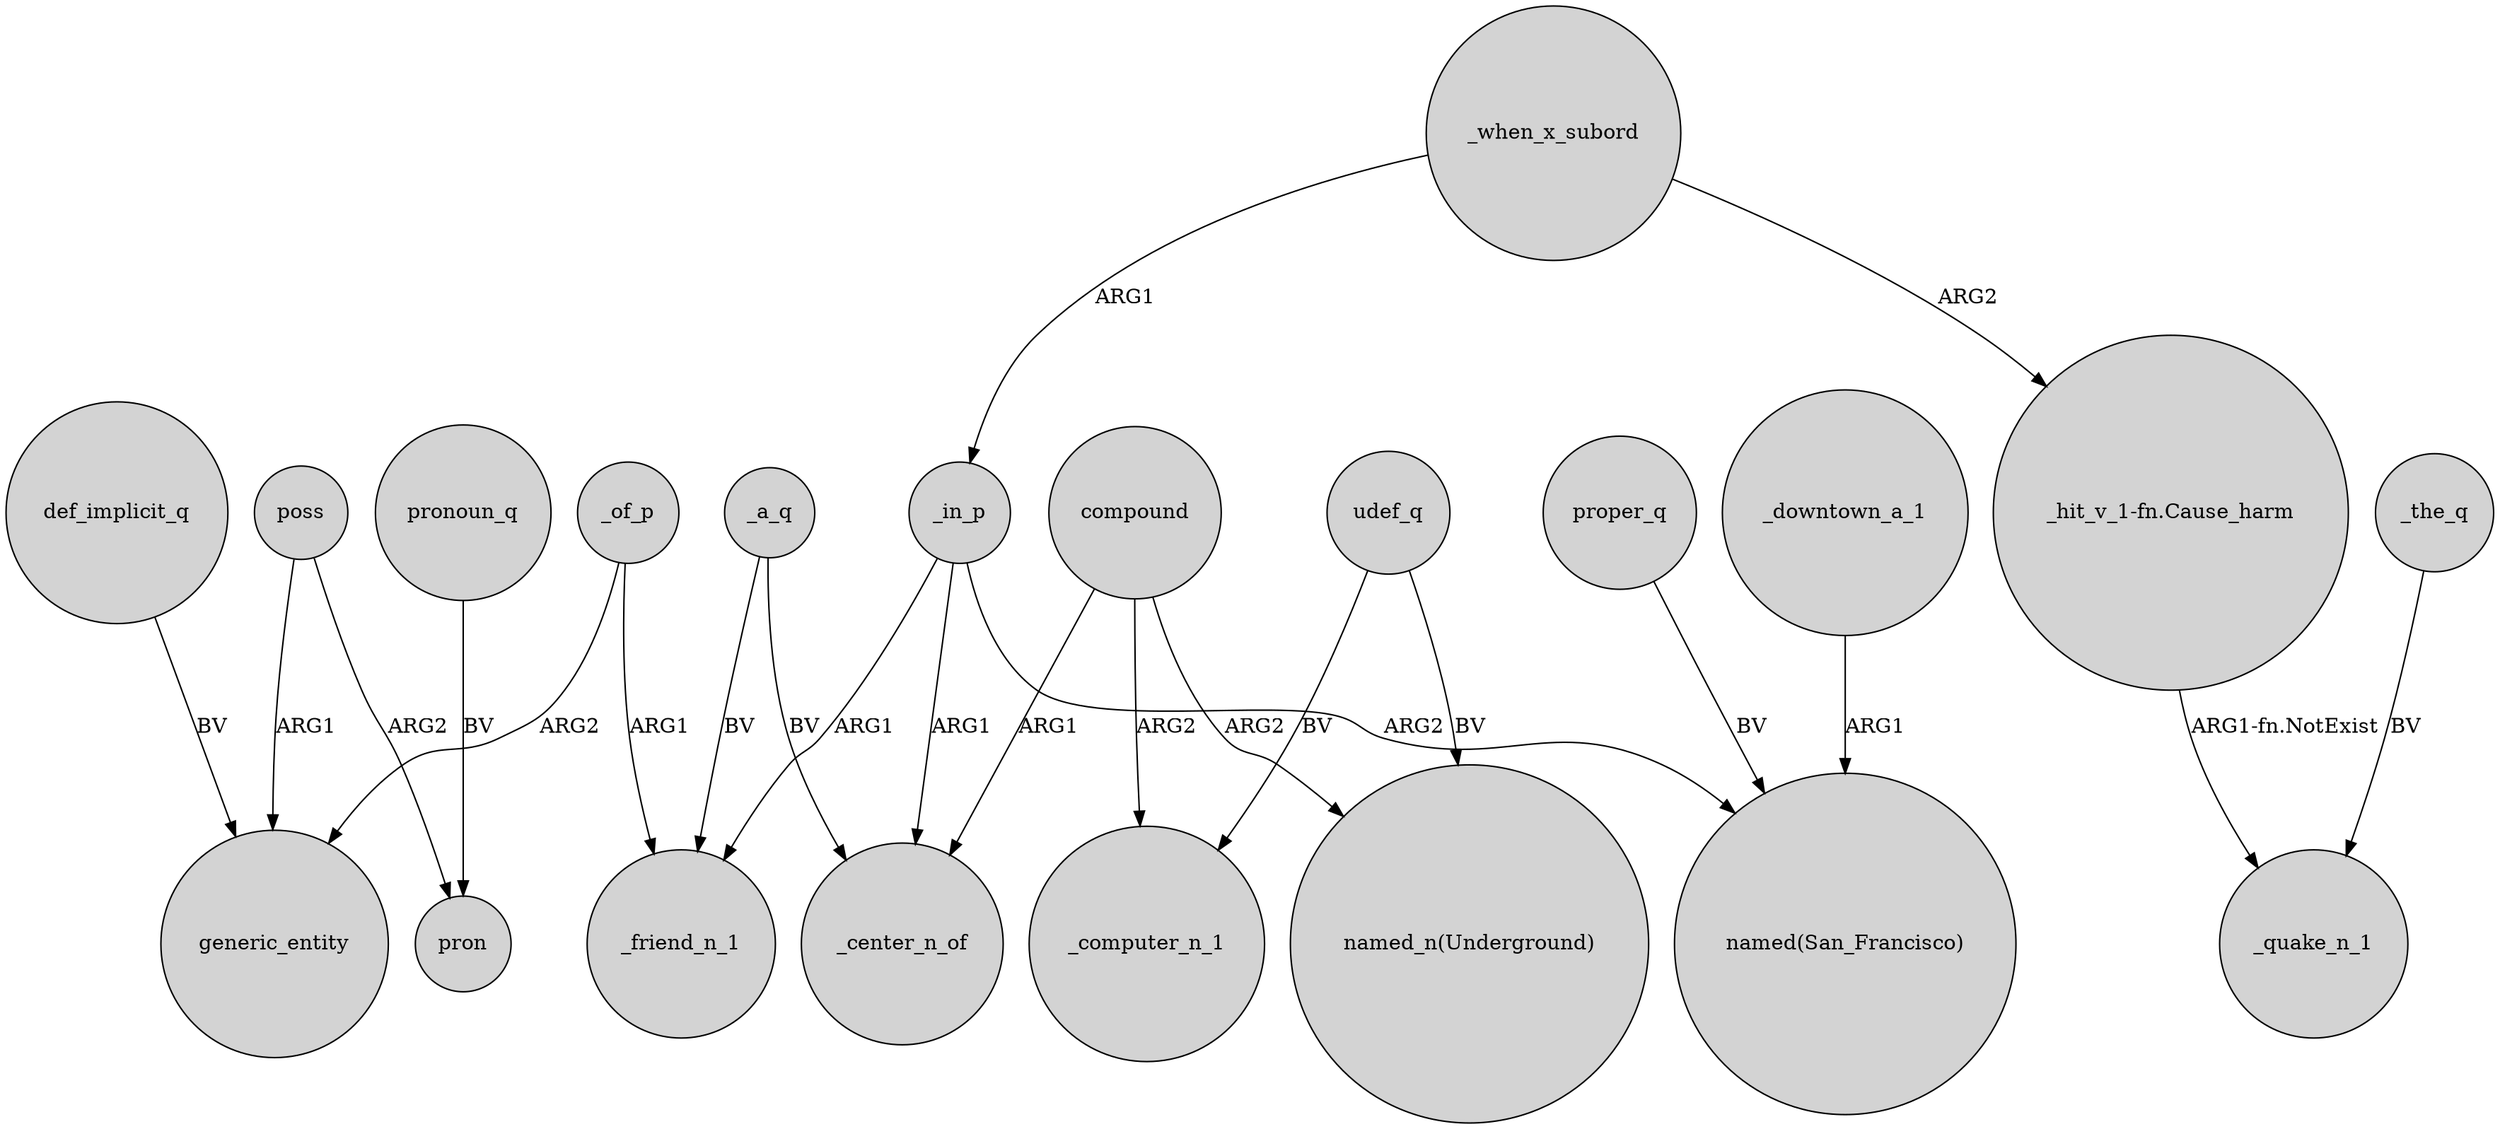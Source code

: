 digraph {
	node [shape=circle style=filled]
	_of_p -> generic_entity [label=ARG2]
	poss -> generic_entity [label=ARG1]
	poss -> pron [label=ARG2]
	_in_p -> _friend_n_1 [label=ARG1]
	_when_x_subord -> "_hit_v_1-fn.Cause_harm" [label=ARG2]
	_the_q -> _quake_n_1 [label=BV]
	_a_q -> _center_n_of [label=BV]
	udef_q -> _computer_n_1 [label=BV]
	compound -> _computer_n_1 [label=ARG2]
	_a_q -> _friend_n_1 [label=BV]
	_of_p -> _friend_n_1 [label=ARG1]
	pronoun_q -> pron [label=BV]
	"_hit_v_1-fn.Cause_harm" -> _quake_n_1 [label="ARG1-fn.NotExist"]
	def_implicit_q -> generic_entity [label=BV]
	compound -> _center_n_of [label=ARG1]
	_when_x_subord -> _in_p [label=ARG1]
	_in_p -> "named(San_Francisco)" [label=ARG2]
	_downtown_a_1 -> "named(San_Francisco)" [label=ARG1]
	proper_q -> "named(San_Francisco)" [label=BV]
	udef_q -> "named_n(Underground)" [label=BV]
	compound -> "named_n(Underground)" [label=ARG2]
	_in_p -> _center_n_of [label=ARG1]
}
